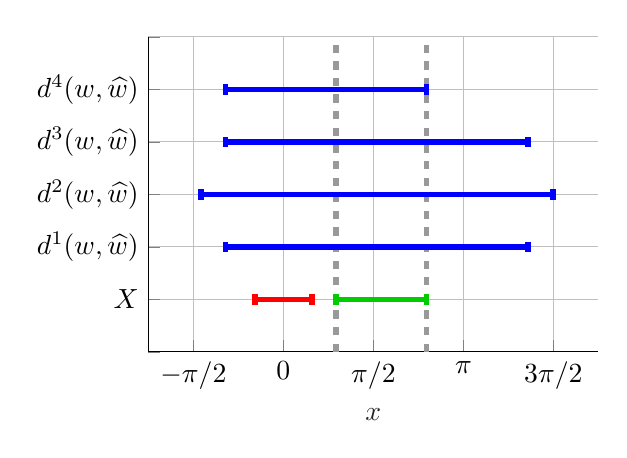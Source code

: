% This file was created by matlab2tikz.
%
%The latest updates can be retrieved from
%  http://www.mathworks.com/matlabcentral/fileexchange/22022-matlab2tikz-matlab2tikz
%where you can also make suggestions and rate matlab2tikz.
%
\begin{tikzpicture}

\begin{axis}[%
width=5.714cm,
height=4cm,
at={(0cm,0cm)},
scale only axis,
xmin=-2.356,
xmax=5.498,
xtick={-3.142,-1.571,0,1.571,3.142,4.712},
xticklabels={{$-\pi$},{$-\pi/2$},{$0$},{$\pi/2$},{$\pi$},{$3\pi/2$}},
xlabel style={font=\color{white!15!black}},
xlabel={$x$},
ymin=-1,
ymax=5,
ytick={-1,0,1,2,3,4,5},
yticklabels={{},{$X$},{$d^{1}(w, \widehat{w})$},{$d^{2}(w, \widehat{w})$},{$d^{3}(w, \widehat{w})$},{$d^{4}(w, \widehat{w})$},{}},
axis background/.style={fill=white},
axis x line*=bottom,
axis y line*=left,
xmajorgrids,
ymajorgrids
]
\addplot [color=red, line width=2.0pt, forget plot]
  table[row sep=crcr]{%
-0.5	0\\
0.5	0\\
};
\addplot [color=red, line width=2.0pt, forget plot]
  table[row sep=crcr]{%
-0.5	-0.1\\
-0.5	0.1\\
};
\addplot [color=red, line width=2.0pt, forget plot]
  table[row sep=crcr]{%
0.5	-0.1\\
0.5	0.1\\
};
\addplot [color=black!20!green, line width=2.0pt, forget plot]
  table[row sep=crcr]{%
0.916	0\\
2.5	0\\
};
\addplot [color=white!60!black, dashed, line width=2.0pt, forget plot]
  table[row sep=crcr]{%
0.916	-1\\
0.916	6\\
};
\addplot [color=white!60!black, dashed, line width=2.0pt, forget plot]
  table[row sep=crcr]{%
2.5	-1\\
2.5	6\\
};
\addplot [color=black!20!green, line width=2.0pt, forget plot]
  table[row sep=crcr]{%
0.916	-0.1\\
0.916	0.1\\
};
\addplot [color=black!20!green, line width=2.0pt, forget plot]
  table[row sep=crcr]{%
2.5	-0.1\\
2.5	0.1\\
};
\addplot [color=blue, line width=2.0pt, forget plot]
  table[row sep=crcr]{%
-1.009	1\\
4.274	1\\
};
\addplot [color=blue, line width=2.0pt, forget plot]
  table[row sep=crcr]{%
-1.009	0.9\\
-1.009	1.1\\
};
\addplot [color=blue, line width=2.0pt, forget plot]
  table[row sep=crcr]{%
4.274	0.9\\
4.274	1.1\\
};
\addplot [color=blue, line width=2.0pt, forget plot]
  table[row sep=crcr]{%
-1.443	2\\
4.708	2\\
};
\addplot [color=blue, line width=2.0pt, forget plot]
  table[row sep=crcr]{%
-1.443	1.9\\
-1.443	2.1\\
};
\addplot [color=blue, line width=2.0pt, forget plot]
  table[row sep=crcr]{%
4.708	1.9\\
4.708	2.1\\
};
\addplot [color=blue, line width=2.0pt, forget plot]
  table[row sep=crcr]{%
-1.009	3\\
4.274	3\\
};
\addplot [color=blue, line width=2.0pt, forget plot]
  table[row sep=crcr]{%
-1.009	2.9\\
-1.009	3.1\\
};
\addplot [color=blue, line width=2.0pt, forget plot]
  table[row sep=crcr]{%
4.274	2.9\\
4.274	3.1\\
};
\addplot [color=blue, line width=2.0pt, forget plot]
  table[row sep=crcr]{%
-1.009	4\\
2.502	4\\
};
\addplot [color=blue, line width=2.0pt, forget plot]
  table[row sep=crcr]{%
-1.009	3.9\\
-1.009	4.1\\
};
\addplot [color=blue, line width=2.0pt, forget plot]
  table[row sep=crcr]{%
2.502	3.9\\
2.502	4.1\\
};
\end{axis}
\end{tikzpicture}%